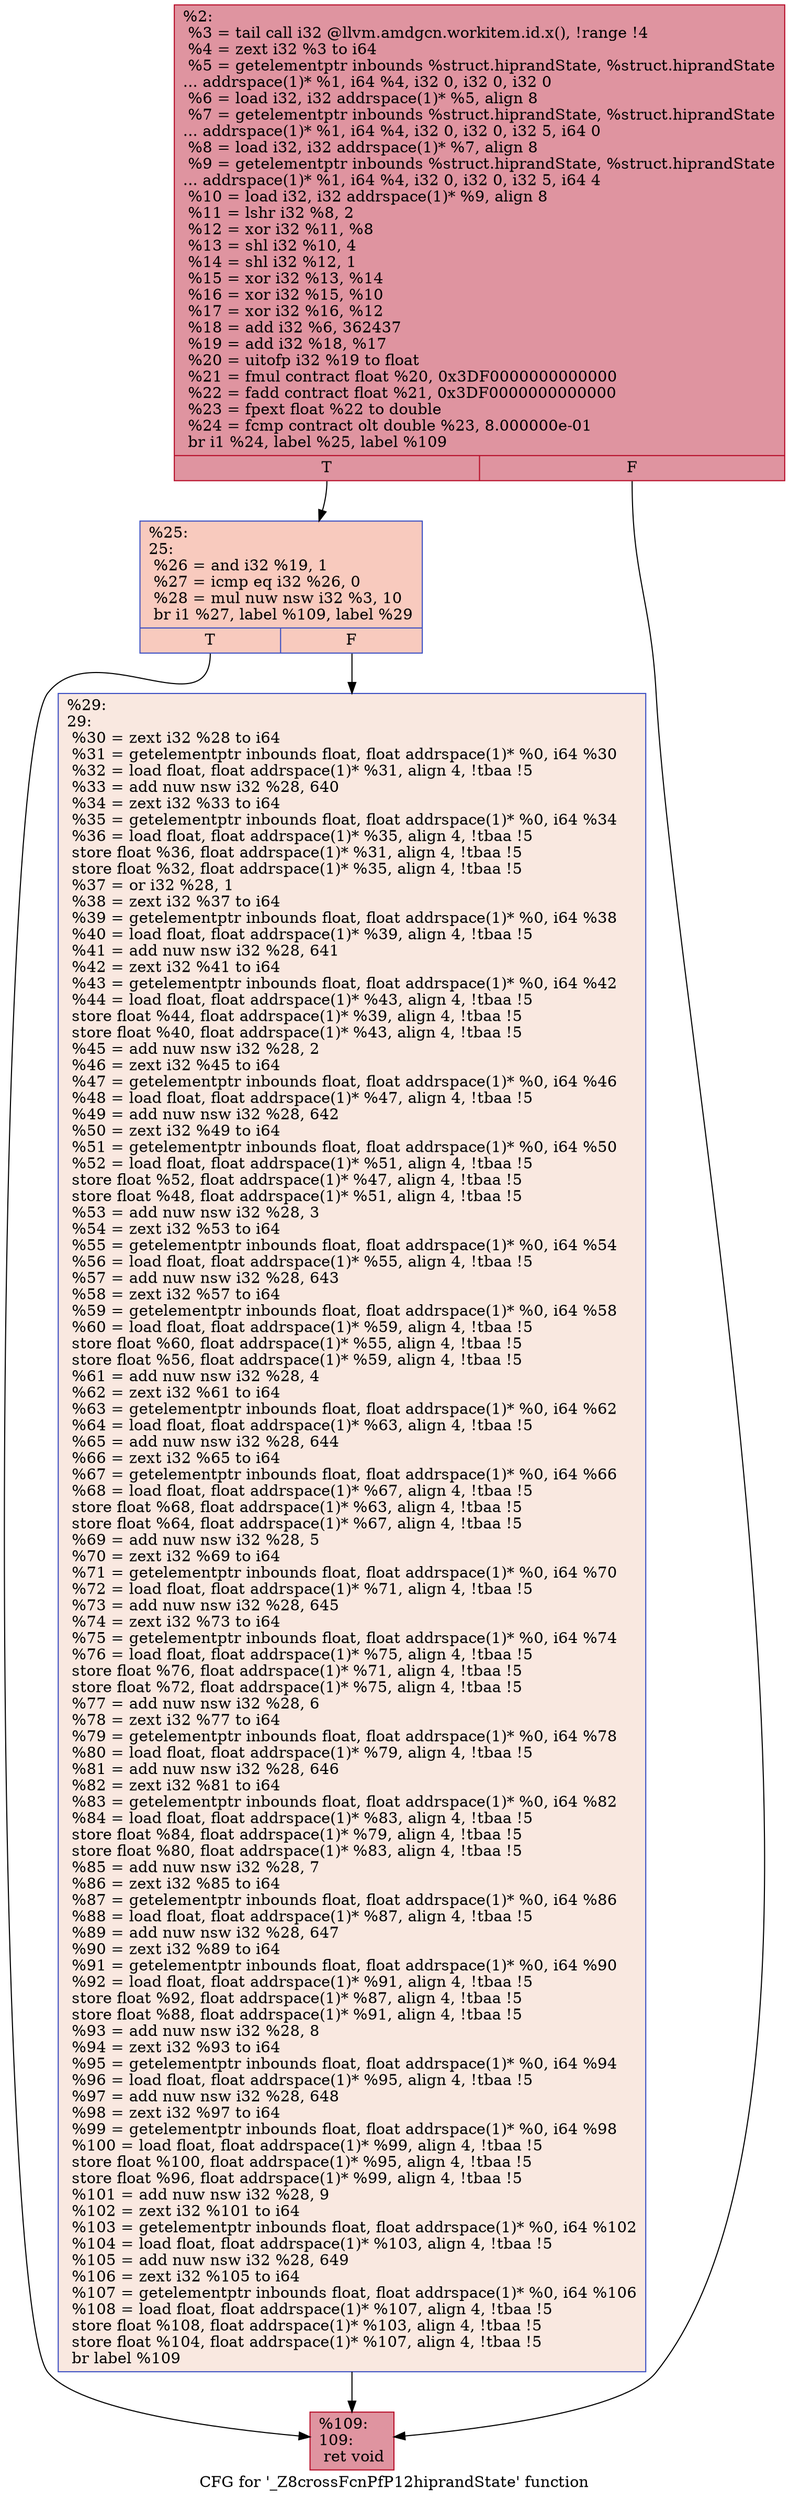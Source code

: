 digraph "CFG for '_Z8crossFcnPfP12hiprandState' function" {
	label="CFG for '_Z8crossFcnPfP12hiprandState' function";

	Node0x6385510 [shape=record,color="#b70d28ff", style=filled, fillcolor="#b70d2870",label="{%2:\l  %3 = tail call i32 @llvm.amdgcn.workitem.id.x(), !range !4\l  %4 = zext i32 %3 to i64\l  %5 = getelementptr inbounds %struct.hiprandState, %struct.hiprandState\l... addrspace(1)* %1, i64 %4, i32 0, i32 0, i32 0\l  %6 = load i32, i32 addrspace(1)* %5, align 8\l  %7 = getelementptr inbounds %struct.hiprandState, %struct.hiprandState\l... addrspace(1)* %1, i64 %4, i32 0, i32 0, i32 5, i64 0\l  %8 = load i32, i32 addrspace(1)* %7, align 8\l  %9 = getelementptr inbounds %struct.hiprandState, %struct.hiprandState\l... addrspace(1)* %1, i64 %4, i32 0, i32 0, i32 5, i64 4\l  %10 = load i32, i32 addrspace(1)* %9, align 8\l  %11 = lshr i32 %8, 2\l  %12 = xor i32 %11, %8\l  %13 = shl i32 %10, 4\l  %14 = shl i32 %12, 1\l  %15 = xor i32 %13, %14\l  %16 = xor i32 %15, %10\l  %17 = xor i32 %16, %12\l  %18 = add i32 %6, 362437\l  %19 = add i32 %18, %17\l  %20 = uitofp i32 %19 to float\l  %21 = fmul contract float %20, 0x3DF0000000000000\l  %22 = fadd contract float %21, 0x3DF0000000000000\l  %23 = fpext float %22 to double\l  %24 = fcmp contract olt double %23, 8.000000e-01\l  br i1 %24, label %25, label %109\l|{<s0>T|<s1>F}}"];
	Node0x6385510:s0 -> Node0x6387c00;
	Node0x6385510:s1 -> Node0x6387c90;
	Node0x6387c00 [shape=record,color="#3d50c3ff", style=filled, fillcolor="#ef886b70",label="{%25:\l25:                                               \l  %26 = and i32 %19, 1\l  %27 = icmp eq i32 %26, 0\l  %28 = mul nuw nsw i32 %3, 10\l  br i1 %27, label %109, label %29\l|{<s0>T|<s1>F}}"];
	Node0x6387c00:s0 -> Node0x6387c90;
	Node0x6387c00:s1 -> Node0x6387fb0;
	Node0x6387fb0 [shape=record,color="#3d50c3ff", style=filled, fillcolor="#f1ccb870",label="{%29:\l29:                                               \l  %30 = zext i32 %28 to i64\l  %31 = getelementptr inbounds float, float addrspace(1)* %0, i64 %30\l  %32 = load float, float addrspace(1)* %31, align 4, !tbaa !5\l  %33 = add nuw nsw i32 %28, 640\l  %34 = zext i32 %33 to i64\l  %35 = getelementptr inbounds float, float addrspace(1)* %0, i64 %34\l  %36 = load float, float addrspace(1)* %35, align 4, !tbaa !5\l  store float %36, float addrspace(1)* %31, align 4, !tbaa !5\l  store float %32, float addrspace(1)* %35, align 4, !tbaa !5\l  %37 = or i32 %28, 1\l  %38 = zext i32 %37 to i64\l  %39 = getelementptr inbounds float, float addrspace(1)* %0, i64 %38\l  %40 = load float, float addrspace(1)* %39, align 4, !tbaa !5\l  %41 = add nuw nsw i32 %28, 641\l  %42 = zext i32 %41 to i64\l  %43 = getelementptr inbounds float, float addrspace(1)* %0, i64 %42\l  %44 = load float, float addrspace(1)* %43, align 4, !tbaa !5\l  store float %44, float addrspace(1)* %39, align 4, !tbaa !5\l  store float %40, float addrspace(1)* %43, align 4, !tbaa !5\l  %45 = add nuw nsw i32 %28, 2\l  %46 = zext i32 %45 to i64\l  %47 = getelementptr inbounds float, float addrspace(1)* %0, i64 %46\l  %48 = load float, float addrspace(1)* %47, align 4, !tbaa !5\l  %49 = add nuw nsw i32 %28, 642\l  %50 = zext i32 %49 to i64\l  %51 = getelementptr inbounds float, float addrspace(1)* %0, i64 %50\l  %52 = load float, float addrspace(1)* %51, align 4, !tbaa !5\l  store float %52, float addrspace(1)* %47, align 4, !tbaa !5\l  store float %48, float addrspace(1)* %51, align 4, !tbaa !5\l  %53 = add nuw nsw i32 %28, 3\l  %54 = zext i32 %53 to i64\l  %55 = getelementptr inbounds float, float addrspace(1)* %0, i64 %54\l  %56 = load float, float addrspace(1)* %55, align 4, !tbaa !5\l  %57 = add nuw nsw i32 %28, 643\l  %58 = zext i32 %57 to i64\l  %59 = getelementptr inbounds float, float addrspace(1)* %0, i64 %58\l  %60 = load float, float addrspace(1)* %59, align 4, !tbaa !5\l  store float %60, float addrspace(1)* %55, align 4, !tbaa !5\l  store float %56, float addrspace(1)* %59, align 4, !tbaa !5\l  %61 = add nuw nsw i32 %28, 4\l  %62 = zext i32 %61 to i64\l  %63 = getelementptr inbounds float, float addrspace(1)* %0, i64 %62\l  %64 = load float, float addrspace(1)* %63, align 4, !tbaa !5\l  %65 = add nuw nsw i32 %28, 644\l  %66 = zext i32 %65 to i64\l  %67 = getelementptr inbounds float, float addrspace(1)* %0, i64 %66\l  %68 = load float, float addrspace(1)* %67, align 4, !tbaa !5\l  store float %68, float addrspace(1)* %63, align 4, !tbaa !5\l  store float %64, float addrspace(1)* %67, align 4, !tbaa !5\l  %69 = add nuw nsw i32 %28, 5\l  %70 = zext i32 %69 to i64\l  %71 = getelementptr inbounds float, float addrspace(1)* %0, i64 %70\l  %72 = load float, float addrspace(1)* %71, align 4, !tbaa !5\l  %73 = add nuw nsw i32 %28, 645\l  %74 = zext i32 %73 to i64\l  %75 = getelementptr inbounds float, float addrspace(1)* %0, i64 %74\l  %76 = load float, float addrspace(1)* %75, align 4, !tbaa !5\l  store float %76, float addrspace(1)* %71, align 4, !tbaa !5\l  store float %72, float addrspace(1)* %75, align 4, !tbaa !5\l  %77 = add nuw nsw i32 %28, 6\l  %78 = zext i32 %77 to i64\l  %79 = getelementptr inbounds float, float addrspace(1)* %0, i64 %78\l  %80 = load float, float addrspace(1)* %79, align 4, !tbaa !5\l  %81 = add nuw nsw i32 %28, 646\l  %82 = zext i32 %81 to i64\l  %83 = getelementptr inbounds float, float addrspace(1)* %0, i64 %82\l  %84 = load float, float addrspace(1)* %83, align 4, !tbaa !5\l  store float %84, float addrspace(1)* %79, align 4, !tbaa !5\l  store float %80, float addrspace(1)* %83, align 4, !tbaa !5\l  %85 = add nuw nsw i32 %28, 7\l  %86 = zext i32 %85 to i64\l  %87 = getelementptr inbounds float, float addrspace(1)* %0, i64 %86\l  %88 = load float, float addrspace(1)* %87, align 4, !tbaa !5\l  %89 = add nuw nsw i32 %28, 647\l  %90 = zext i32 %89 to i64\l  %91 = getelementptr inbounds float, float addrspace(1)* %0, i64 %90\l  %92 = load float, float addrspace(1)* %91, align 4, !tbaa !5\l  store float %92, float addrspace(1)* %87, align 4, !tbaa !5\l  store float %88, float addrspace(1)* %91, align 4, !tbaa !5\l  %93 = add nuw nsw i32 %28, 8\l  %94 = zext i32 %93 to i64\l  %95 = getelementptr inbounds float, float addrspace(1)* %0, i64 %94\l  %96 = load float, float addrspace(1)* %95, align 4, !tbaa !5\l  %97 = add nuw nsw i32 %28, 648\l  %98 = zext i32 %97 to i64\l  %99 = getelementptr inbounds float, float addrspace(1)* %0, i64 %98\l  %100 = load float, float addrspace(1)* %99, align 4, !tbaa !5\l  store float %100, float addrspace(1)* %95, align 4, !tbaa !5\l  store float %96, float addrspace(1)* %99, align 4, !tbaa !5\l  %101 = add nuw nsw i32 %28, 9\l  %102 = zext i32 %101 to i64\l  %103 = getelementptr inbounds float, float addrspace(1)* %0, i64 %102\l  %104 = load float, float addrspace(1)* %103, align 4, !tbaa !5\l  %105 = add nuw nsw i32 %28, 649\l  %106 = zext i32 %105 to i64\l  %107 = getelementptr inbounds float, float addrspace(1)* %0, i64 %106\l  %108 = load float, float addrspace(1)* %107, align 4, !tbaa !5\l  store float %108, float addrspace(1)* %103, align 4, !tbaa !5\l  store float %104, float addrspace(1)* %107, align 4, !tbaa !5\l  br label %109\l}"];
	Node0x6387fb0 -> Node0x6387c90;
	Node0x6387c90 [shape=record,color="#b70d28ff", style=filled, fillcolor="#b70d2870",label="{%109:\l109:                                              \l  ret void\l}"];
}
